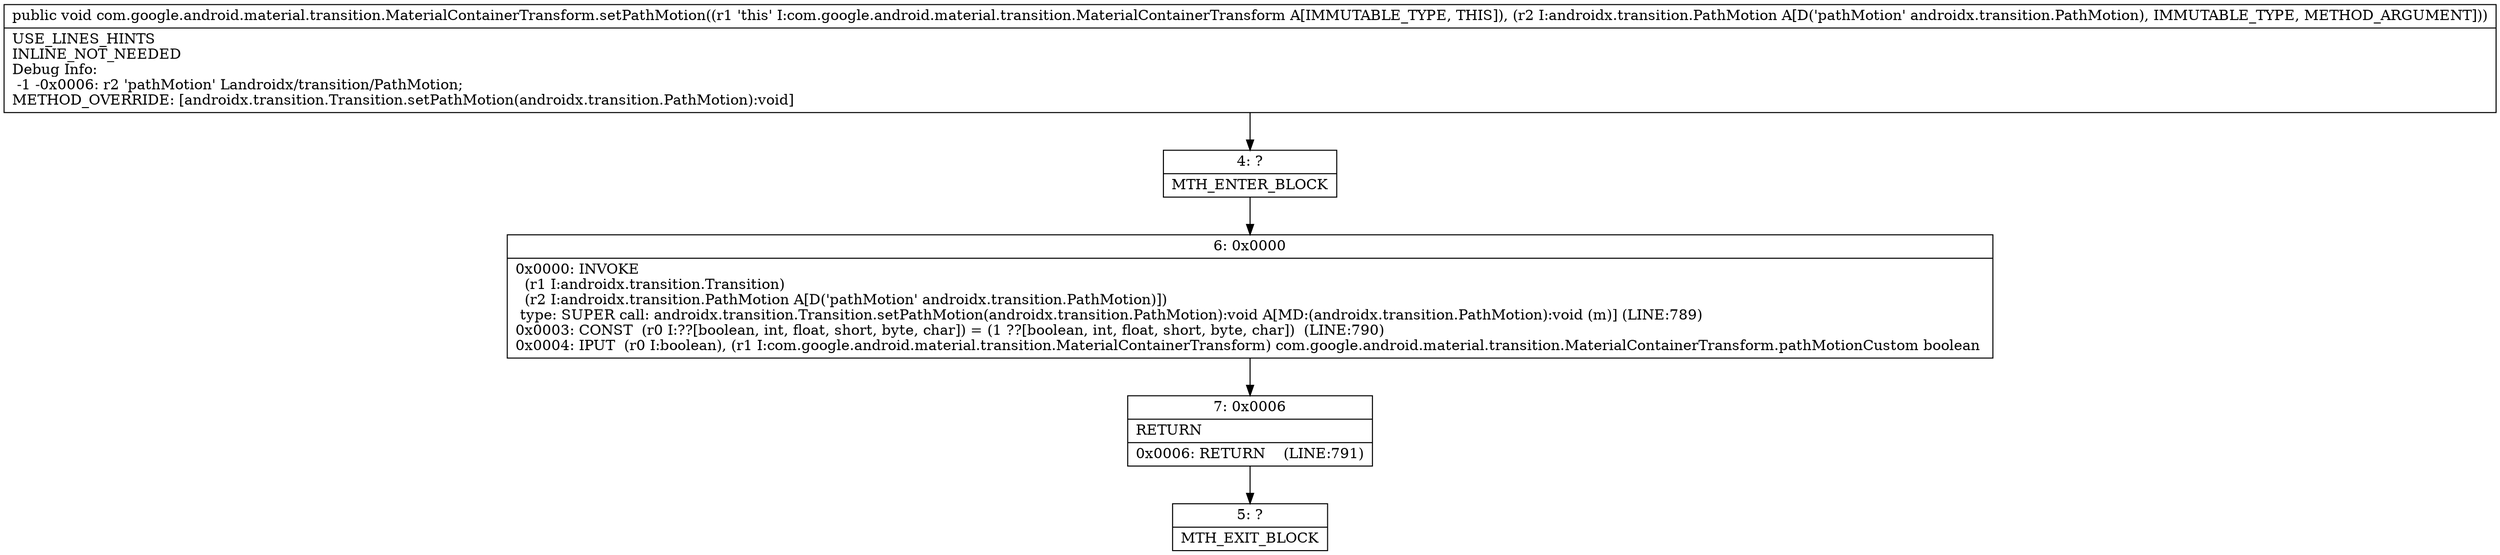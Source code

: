 digraph "CFG forcom.google.android.material.transition.MaterialContainerTransform.setPathMotion(Landroidx\/transition\/PathMotion;)V" {
Node_4 [shape=record,label="{4\:\ ?|MTH_ENTER_BLOCK\l}"];
Node_6 [shape=record,label="{6\:\ 0x0000|0x0000: INVOKE  \l  (r1 I:androidx.transition.Transition)\l  (r2 I:androidx.transition.PathMotion A[D('pathMotion' androidx.transition.PathMotion)])\l type: SUPER call: androidx.transition.Transition.setPathMotion(androidx.transition.PathMotion):void A[MD:(androidx.transition.PathMotion):void (m)] (LINE:789)\l0x0003: CONST  (r0 I:??[boolean, int, float, short, byte, char]) = (1 ??[boolean, int, float, short, byte, char])  (LINE:790)\l0x0004: IPUT  (r0 I:boolean), (r1 I:com.google.android.material.transition.MaterialContainerTransform) com.google.android.material.transition.MaterialContainerTransform.pathMotionCustom boolean \l}"];
Node_7 [shape=record,label="{7\:\ 0x0006|RETURN\l|0x0006: RETURN    (LINE:791)\l}"];
Node_5 [shape=record,label="{5\:\ ?|MTH_EXIT_BLOCK\l}"];
MethodNode[shape=record,label="{public void com.google.android.material.transition.MaterialContainerTransform.setPathMotion((r1 'this' I:com.google.android.material.transition.MaterialContainerTransform A[IMMUTABLE_TYPE, THIS]), (r2 I:androidx.transition.PathMotion A[D('pathMotion' androidx.transition.PathMotion), IMMUTABLE_TYPE, METHOD_ARGUMENT]))  | USE_LINES_HINTS\lINLINE_NOT_NEEDED\lDebug Info:\l  \-1 \-0x0006: r2 'pathMotion' Landroidx\/transition\/PathMotion;\lMETHOD_OVERRIDE: [androidx.transition.Transition.setPathMotion(androidx.transition.PathMotion):void]\l}"];
MethodNode -> Node_4;Node_4 -> Node_6;
Node_6 -> Node_7;
Node_7 -> Node_5;
}

